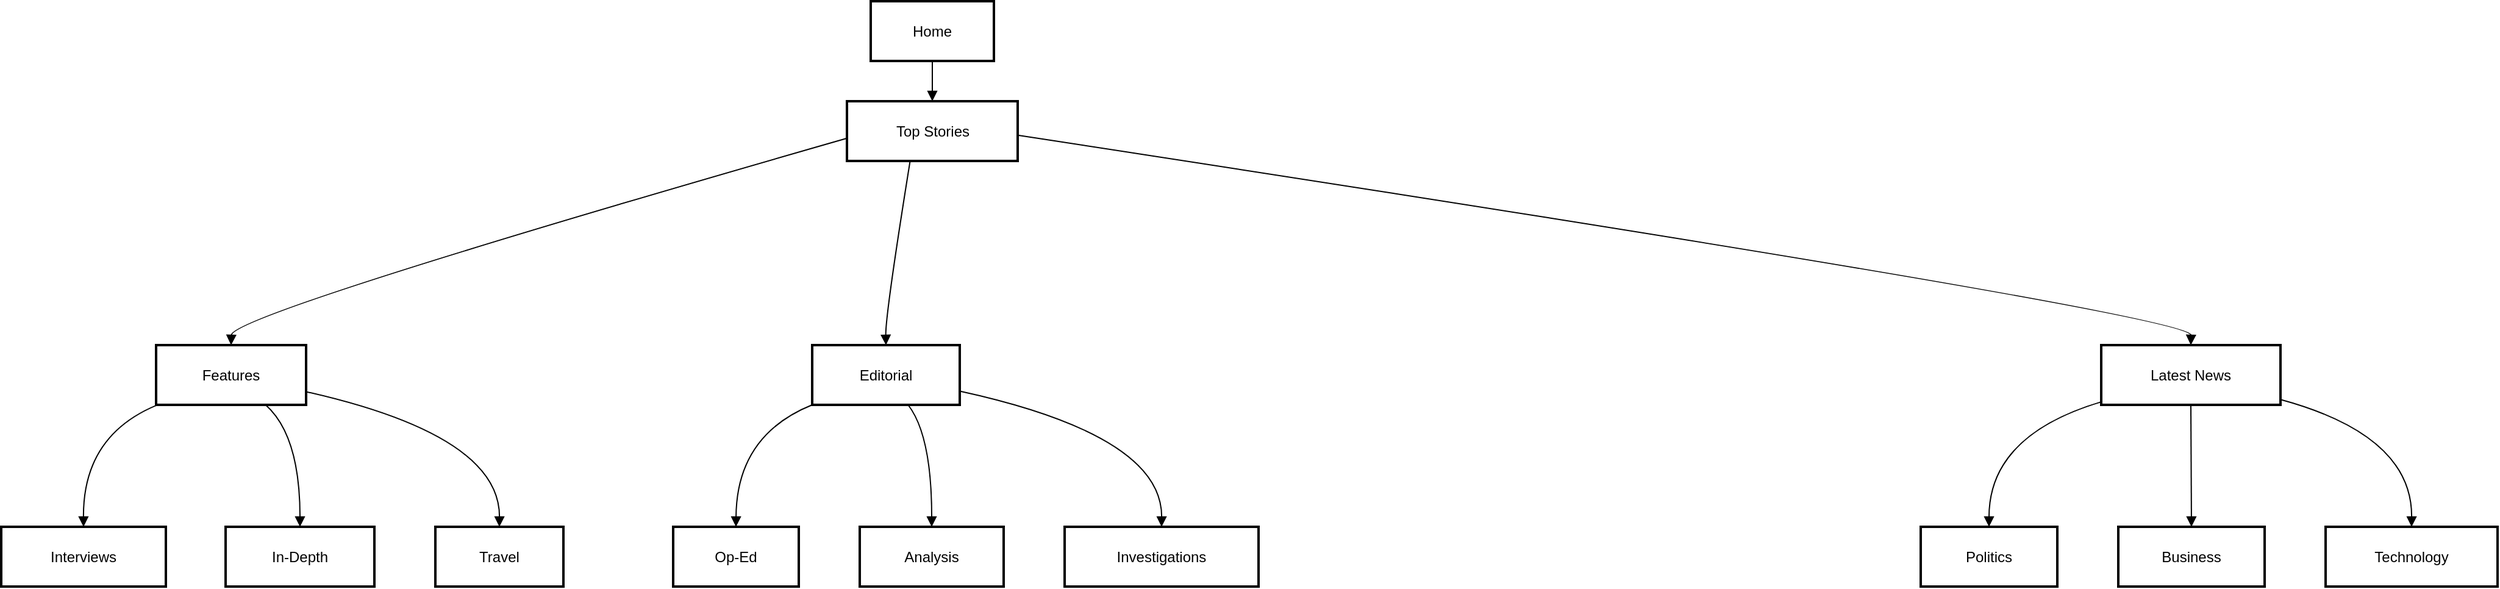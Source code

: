 <mxfile version="25.0.1">
  <diagram name="Page-1" id="u-lcTgtPwTD9HsoGLBek">
    <mxGraphModel dx="1434" dy="780" grid="1" gridSize="10" guides="1" tooltips="1" connect="1" arrows="1" fold="1" page="1" pageScale="1" pageWidth="850" pageHeight="1100" math="0" shadow="0">
      <root>
        <mxCell id="0" />
        <mxCell id="1" parent="0" />
        <mxCell id="12" value="Home" style="whiteSpace=wrap;strokeWidth=2;" parent="1" vertex="1">
          <mxGeometry x="1252" y="118" width="101" height="49" as="geometry" />
        </mxCell>
        <mxCell id="13" value="Top Stories" style="whiteSpace=wrap;strokeWidth=2;" parent="1" vertex="1">
          <mxGeometry x="1232.5" y="200" width="140" height="49" as="geometry" />
        </mxCell>
        <mxCell id="14" value="Latest News" style="whiteSpace=wrap;strokeWidth=2;" parent="1" vertex="1">
          <mxGeometry x="2261" y="400" width="147" height="49" as="geometry" />
        </mxCell>
        <mxCell id="15" value="Editorial" style="whiteSpace=wrap;strokeWidth=2;" parent="1" vertex="1">
          <mxGeometry x="1204" y="400" width="121" height="49" as="geometry" />
        </mxCell>
        <mxCell id="16" value="Features" style="whiteSpace=wrap;strokeWidth=2;" parent="1" vertex="1">
          <mxGeometry x="666" y="400" width="123" height="49" as="geometry" />
        </mxCell>
        <mxCell id="19" value="Politics" style="whiteSpace=wrap;strokeWidth=2;" parent="1" vertex="1">
          <mxGeometry x="2113" y="549" width="112" height="49" as="geometry" />
        </mxCell>
        <mxCell id="20" value="Business" style="whiteSpace=wrap;strokeWidth=2;" parent="1" vertex="1">
          <mxGeometry x="2275" y="549" width="120" height="49" as="geometry" />
        </mxCell>
        <mxCell id="21" value="Technology" style="whiteSpace=wrap;strokeWidth=2;" parent="1" vertex="1">
          <mxGeometry x="2445" y="549" width="141" height="49" as="geometry" />
        </mxCell>
        <mxCell id="28" value="Op-Ed" style="whiteSpace=wrap;strokeWidth=2;" parent="1" vertex="1">
          <mxGeometry x="1090" y="549" width="103" height="49" as="geometry" />
        </mxCell>
        <mxCell id="29" value="Analysis" style="whiteSpace=wrap;strokeWidth=2;" parent="1" vertex="1">
          <mxGeometry x="1243" y="549" width="118" height="49" as="geometry" />
        </mxCell>
        <mxCell id="30" value="Investigations" style="whiteSpace=wrap;strokeWidth=2;" parent="1" vertex="1">
          <mxGeometry x="1411" y="549" width="159" height="49" as="geometry" />
        </mxCell>
        <mxCell id="31" value="Interviews" style="whiteSpace=wrap;strokeWidth=2;" parent="1" vertex="1">
          <mxGeometry x="539" y="549" width="135" height="49" as="geometry" />
        </mxCell>
        <mxCell id="32" value="In-Depth" style="whiteSpace=wrap;strokeWidth=2;" parent="1" vertex="1">
          <mxGeometry x="723" y="549" width="122" height="49" as="geometry" />
        </mxCell>
        <mxCell id="33" value="Travel" style="whiteSpace=wrap;strokeWidth=2;" parent="1" vertex="1">
          <mxGeometry x="895" y="549" width="105" height="49" as="geometry" />
        </mxCell>
        <mxCell id="34" value="" style="curved=1;startArrow=none;endArrow=block;exitX=0.5;exitY=0.99;entryX=0.5;entryY=0;" parent="1" source="12" target="13" edge="1">
          <mxGeometry relative="1" as="geometry">
            <Array as="points" />
          </mxGeometry>
        </mxCell>
        <mxCell id="35" value="" style="curved=1;startArrow=none;endArrow=block;exitX=1;exitY=0.57;entryX=0.5;entryY=0;" parent="1" source="13" target="14" edge="1">
          <mxGeometry relative="1" as="geometry">
            <Array as="points">
              <mxPoint x="2335" y="375" />
            </Array>
          </mxGeometry>
        </mxCell>
        <mxCell id="36" value="" style="curved=1;startArrow=none;endArrow=block;exitX=0.37;exitY=1;entryX=0.5;entryY=0;" parent="1" source="13" target="15" edge="1">
          <mxGeometry relative="1" as="geometry">
            <Array as="points">
              <mxPoint x="1264" y="375" />
            </Array>
          </mxGeometry>
        </mxCell>
        <mxCell id="37" value="" style="curved=1;startArrow=none;endArrow=block;exitX=0;exitY=0.62;entryX=0.5;entryY=0;" parent="1" source="13" target="16" edge="1">
          <mxGeometry relative="1" as="geometry">
            <Array as="points">
              <mxPoint x="728" y="375" />
            </Array>
          </mxGeometry>
        </mxCell>
        <mxCell id="40" value="" style="curved=1;startArrow=none;endArrow=block;exitX=0;exitY=0.95;entryX=0.5;entryY=0;" parent="1" source="14" target="19" edge="1">
          <mxGeometry relative="1" as="geometry">
            <Array as="points">
              <mxPoint x="2169" y="474" />
            </Array>
          </mxGeometry>
        </mxCell>
        <mxCell id="41" value="" style="curved=1;startArrow=none;endArrow=block;exitX=0.5;exitY=1;entryX=0.5;entryY=0;" parent="1" source="14" target="20" edge="1">
          <mxGeometry relative="1" as="geometry">
            <Array as="points" />
          </mxGeometry>
        </mxCell>
        <mxCell id="42" value="" style="curved=1;startArrow=none;endArrow=block;exitX=1;exitY=0.91;entryX=0.5;entryY=0;" parent="1" source="14" target="21" edge="1">
          <mxGeometry relative="1" as="geometry">
            <Array as="points">
              <mxPoint x="2516" y="474" />
            </Array>
          </mxGeometry>
        </mxCell>
        <mxCell id="49" value="" style="curved=1;startArrow=none;endArrow=block;exitX=0;exitY=1;entryX=0.5;entryY=0;" parent="1" source="15" target="28" edge="1">
          <mxGeometry relative="1" as="geometry">
            <Array as="points">
              <mxPoint x="1142" y="474" />
            </Array>
          </mxGeometry>
        </mxCell>
        <mxCell id="50" value="" style="curved=1;startArrow=none;endArrow=block;exitX=0.65;exitY=1;entryX=0.5;entryY=0;" parent="1" source="15" target="29" edge="1">
          <mxGeometry relative="1" as="geometry">
            <Array as="points">
              <mxPoint x="1302" y="474" />
            </Array>
          </mxGeometry>
        </mxCell>
        <mxCell id="51" value="" style="curved=1;startArrow=none;endArrow=block;exitX=1;exitY=0.77;entryX=0.5;entryY=0;" parent="1" source="15" target="30" edge="1">
          <mxGeometry relative="1" as="geometry">
            <Array as="points">
              <mxPoint x="1491" y="474" />
            </Array>
          </mxGeometry>
        </mxCell>
        <mxCell id="52" value="" style="curved=1;startArrow=none;endArrow=block;exitX=0.01;exitY=1;entryX=0.5;entryY=0;" parent="1" source="16" target="31" edge="1">
          <mxGeometry relative="1" as="geometry">
            <Array as="points">
              <mxPoint x="606" y="474" />
            </Array>
          </mxGeometry>
        </mxCell>
        <mxCell id="53" value="" style="curved=1;startArrow=none;endArrow=block;exitX=0.73;exitY=1;entryX=0.5;entryY=0;" parent="1" source="16" target="32" edge="1">
          <mxGeometry relative="1" as="geometry">
            <Array as="points">
              <mxPoint x="784" y="474" />
            </Array>
          </mxGeometry>
        </mxCell>
        <mxCell id="54" value="" style="curved=1;startArrow=none;endArrow=block;exitX=1;exitY=0.78;entryX=0.5;entryY=0;" parent="1" source="16" target="33" edge="1">
          <mxGeometry relative="1" as="geometry">
            <Array as="points">
              <mxPoint x="948" y="474" />
            </Array>
          </mxGeometry>
        </mxCell>
      </root>
    </mxGraphModel>
  </diagram>
</mxfile>
